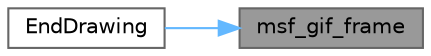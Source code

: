 digraph "msf_gif_frame"
{
 // LATEX_PDF_SIZE
  bgcolor="transparent";
  edge [fontname=Helvetica,fontsize=10,labelfontname=Helvetica,labelfontsize=10];
  node [fontname=Helvetica,fontsize=10,shape=box,height=0.2,width=0.4];
  rankdir="RL";
  Node1 [id="Node000001",label="msf_gif_frame",height=0.2,width=0.4,color="gray40", fillcolor="grey60", style="filled", fontcolor="black",tooltip=" "];
  Node1 -> Node2 [id="edge1_Node000001_Node000002",dir="back",color="steelblue1",style="solid",tooltip=" "];
  Node2 [id="Node000002",label="EndDrawing",height=0.2,width=0.4,color="grey40", fillcolor="white", style="filled",URL="$_classes_2lib_2rcore_8c.html#a40e32d82cfb49ed563c0a93285537b58",tooltip=" "];
}
